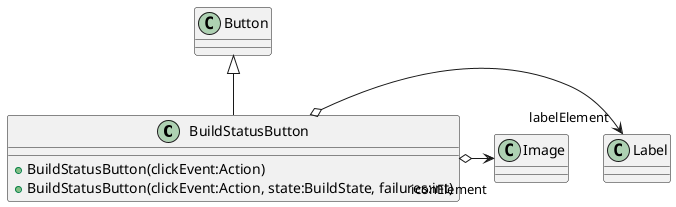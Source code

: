 @startuml
class BuildStatusButton {
    + BuildStatusButton(clickEvent:Action)
    + BuildStatusButton(clickEvent:Action, state:BuildState, failures:int)
}
Button <|-- BuildStatusButton
BuildStatusButton o-> "labelElement" Label
BuildStatusButton o-> "iconElement" Image
@enduml
